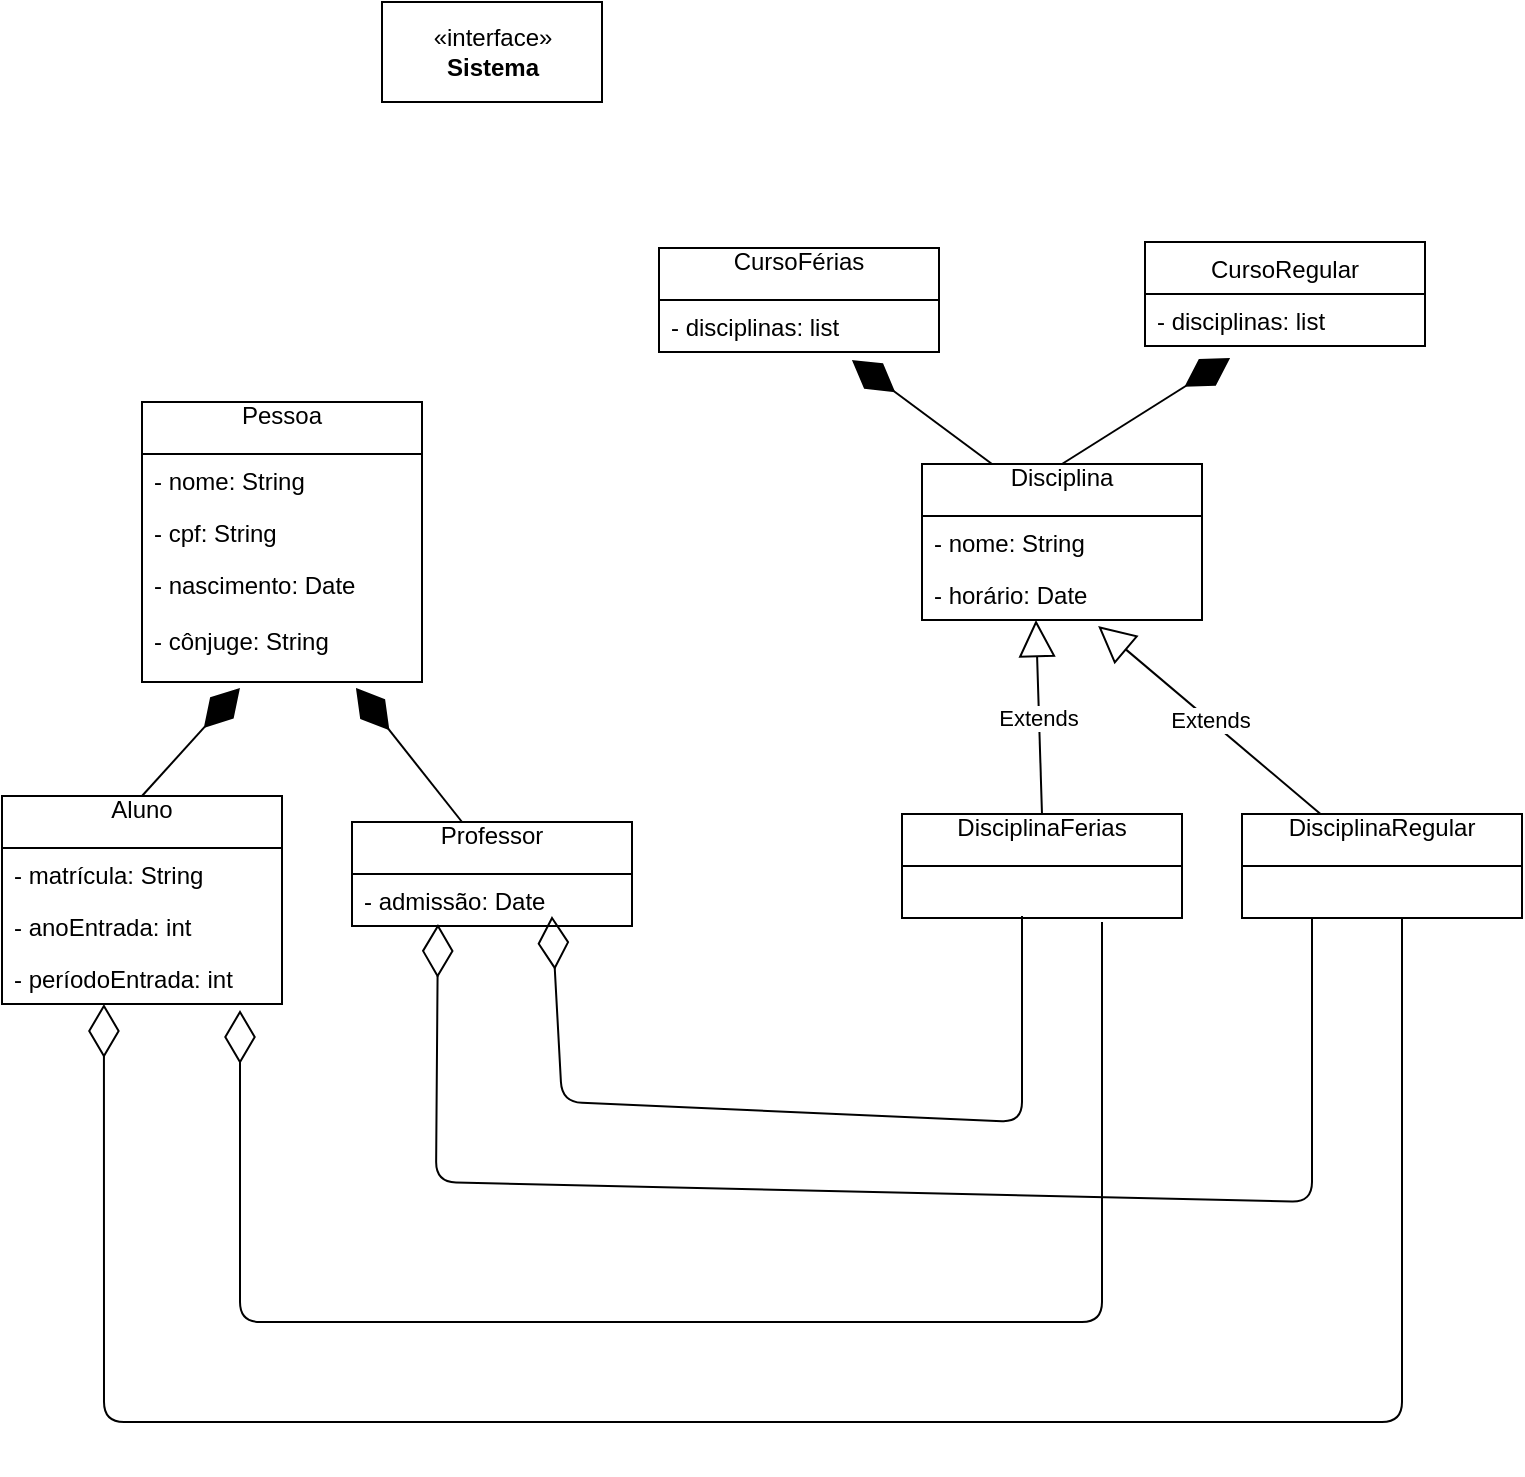 <mxfile type="device" version="10.6.3"><diagram id="2qIT-V2d6h34Lu8ehYae" name="Page-1"><mxGraphModel grid="1" dx="840" dy="478" gridSize="10" guides="1" tooltips="1" connect="1" arrows="1" fold="1" page="1" pageScale="1" pageWidth="827" pageHeight="1169" math="0" shadow="0"><root><mxCell id="0" /><mxCell id="1" parent="0" /><mxCell id="dr7GZ2p0dHBVWRRN1qLM-1" value="Pessoa&#10;" parent="1" vertex="1" style="swimlane;fontStyle=0;childLayout=stackLayout;horizontal=1;startSize=26;fillColor=none;horizontalStack=0;resizeParent=1;resizeParentMax=0;resizeLast=0;collapsible=1;marginBottom=0;"><mxGeometry as="geometry" height="140" width="140" x="70" y="220" /></mxCell><mxCell id="dr7GZ2p0dHBVWRRN1qLM-2" value="- nome: String&#10;" parent="dr7GZ2p0dHBVWRRN1qLM-1" vertex="1" style="text;strokeColor=none;fillColor=none;align=left;verticalAlign=top;spacingLeft=4;spacingRight=4;overflow=hidden;rotatable=0;points=[[0,0.5],[1,0.5]];portConstraint=eastwest;"><mxGeometry as="geometry" height="26" width="140" y="26" /></mxCell><mxCell id="dr7GZ2p0dHBVWRRN1qLM-3" value="- cpf: String&#10;" parent="dr7GZ2p0dHBVWRRN1qLM-1" vertex="1" style="text;strokeColor=none;fillColor=none;align=left;verticalAlign=top;spacingLeft=4;spacingRight=4;overflow=hidden;rotatable=0;points=[[0,0.5],[1,0.5]];portConstraint=eastwest;"><mxGeometry as="geometry" height="26" width="140" y="52" /></mxCell><mxCell id="dr7GZ2p0dHBVWRRN1qLM-4" value="- nascimento: Date&#10;&#10;- cônjuge: String" parent="dr7GZ2p0dHBVWRRN1qLM-1" vertex="1" style="text;strokeColor=none;fillColor=none;align=left;verticalAlign=top;spacingLeft=4;spacingRight=4;overflow=hidden;rotatable=0;points=[[0,0.5],[1,0.5]];portConstraint=eastwest;"><mxGeometry as="geometry" height="62" width="140" y="78" /></mxCell><mxCell id="dr7GZ2p0dHBVWRRN1qLM-5" value="Aluno&#10;" parent="1" vertex="1" style="swimlane;fontStyle=0;childLayout=stackLayout;horizontal=1;startSize=26;fillColor=none;horizontalStack=0;resizeParent=1;resizeParentMax=0;resizeLast=0;collapsible=1;marginBottom=0;"><mxGeometry as="geometry" height="104" width="140" y="417" /></mxCell><mxCell id="dr7GZ2p0dHBVWRRN1qLM-6" value="- matrícula: String&#10;" parent="dr7GZ2p0dHBVWRRN1qLM-5" vertex="1" style="text;strokeColor=none;fillColor=none;align=left;verticalAlign=top;spacingLeft=4;spacingRight=4;overflow=hidden;rotatable=0;points=[[0,0.5],[1,0.5]];portConstraint=eastwest;"><mxGeometry as="geometry" height="26" width="140" y="26" /></mxCell><mxCell id="dr7GZ2p0dHBVWRRN1qLM-7" value="- anoEntrada: int&#10;" parent="dr7GZ2p0dHBVWRRN1qLM-5" vertex="1" style="text;strokeColor=none;fillColor=none;align=left;verticalAlign=top;spacingLeft=4;spacingRight=4;overflow=hidden;rotatable=0;points=[[0,0.5],[1,0.5]];portConstraint=eastwest;"><mxGeometry as="geometry" height="26" width="140" y="52" /></mxCell><mxCell id="dr7GZ2p0dHBVWRRN1qLM-8" value="- períodoEntrada: int&#10;" parent="dr7GZ2p0dHBVWRRN1qLM-5" vertex="1" style="text;strokeColor=none;fillColor=none;align=left;verticalAlign=top;spacingLeft=4;spacingRight=4;overflow=hidden;rotatable=0;points=[[0,0.5],[1,0.5]];portConstraint=eastwest;"><mxGeometry as="geometry" height="26" width="140" y="78" /></mxCell><mxCell id="dr7GZ2p0dHBVWRRN1qLM-10" value="Professor&#10;" parent="1" vertex="1" style="swimlane;fontStyle=0;childLayout=stackLayout;horizontal=1;startSize=26;fillColor=none;horizontalStack=0;resizeParent=1;resizeParentMax=0;resizeLast=0;collapsible=1;marginBottom=0;"><mxGeometry as="geometry" height="52" width="140" x="175" y="430" /></mxCell><mxCell id="dr7GZ2p0dHBVWRRN1qLM-11" value="- admissão: Date&#10;" parent="dr7GZ2p0dHBVWRRN1qLM-10" vertex="1" style="text;strokeColor=none;fillColor=none;align=left;verticalAlign=top;spacingLeft=4;spacingRight=4;overflow=hidden;rotatable=0;points=[[0,0.5],[1,0.5]];portConstraint=eastwest;"><mxGeometry as="geometry" height="26" width="140" y="26" /></mxCell><mxCell id="dr7GZ2p0dHBVWRRN1qLM-16" value="Disciplina&#10;" parent="1" vertex="1" style="swimlane;fontStyle=0;childLayout=stackLayout;horizontal=1;startSize=26;fillColor=none;horizontalStack=0;resizeParent=1;resizeParentMax=0;resizeLast=0;collapsible=1;marginBottom=0;"><mxGeometry as="geometry" height="78" width="140" x="460" y="251" /></mxCell><mxCell id="dr7GZ2p0dHBVWRRN1qLM-17" value="- nome: String&#10;" parent="dr7GZ2p0dHBVWRRN1qLM-16" vertex="1" style="text;strokeColor=none;fillColor=none;align=left;verticalAlign=top;spacingLeft=4;spacingRight=4;overflow=hidden;rotatable=0;points=[[0,0.5],[1,0.5]];portConstraint=eastwest;"><mxGeometry as="geometry" height="26" width="140" y="26" /></mxCell><mxCell id="dr7GZ2p0dHBVWRRN1qLM-18" value="- horário: Date&#10;" parent="dr7GZ2p0dHBVWRRN1qLM-16" vertex="1" style="text;strokeColor=none;fillColor=none;align=left;verticalAlign=top;spacingLeft=4;spacingRight=4;overflow=hidden;rotatable=0;points=[[0,0.5],[1,0.5]];portConstraint=eastwest;"><mxGeometry as="geometry" height="26" width="140" y="52" /></mxCell><mxCell id="dr7GZ2p0dHBVWRRN1qLM-20" value="DisciplinaFerias&#10;" parent="1" vertex="1" style="swimlane;fontStyle=0;childLayout=stackLayout;horizontal=1;startSize=26;fillColor=none;horizontalStack=0;resizeParent=1;resizeParentMax=0;resizeLast=0;collapsible=1;marginBottom=0;"><mxGeometry as="geometry" height="52" width="140" x="450" y="426" /></mxCell><mxCell id="dr7GZ2p0dHBVWRRN1qLM-24" value="DisciplinaRegular&#10;" parent="1" vertex="1" style="swimlane;fontStyle=0;childLayout=stackLayout;horizontal=1;startSize=26;fillColor=none;horizontalStack=0;resizeParent=1;resizeParentMax=0;resizeLast=0;collapsible=1;marginBottom=0;"><mxGeometry as="geometry" height="52" width="140" x="620" y="426" /></mxCell><mxCell id="dr7GZ2p0dHBVWRRN1qLM-28" value="Extends" parent="1" style="endArrow=block;endSize=16;endFill=0;html=1;exitX=0.5;exitY=0;exitDx=0;exitDy=0;entryX=0.407;entryY=1;entryDx=0;entryDy=0;entryPerimeter=0;" target="dr7GZ2p0dHBVWRRN1qLM-18" edge="1" source="dr7GZ2p0dHBVWRRN1qLM-20"><mxGeometry as="geometry" width="160" relative="1"><mxPoint as="sourcePoint" x="450" y="400" /><mxPoint as="targetPoint" x="530" y="360" /></mxGeometry></mxCell><mxCell id="dr7GZ2p0dHBVWRRN1qLM-29" value="Extends" parent="1" style="endArrow=block;endSize=16;endFill=0;html=1;entryX=0.629;entryY=1.115;entryDx=0;entryDy=0;entryPerimeter=0;" target="dr7GZ2p0dHBVWRRN1qLM-18" edge="1" source="dr7GZ2p0dHBVWRRN1qLM-24"><mxGeometry as="geometry" width="160" relative="1"><mxPoint as="sourcePoint" x="530" y="436" /><mxPoint as="targetPoint" x="527" y="339" /></mxGeometry></mxCell><mxCell id="dr7GZ2p0dHBVWRRN1qLM-30" value="«interface»&lt;br&gt;&lt;b&gt;Sistema&lt;/b&gt;" parent="1" vertex="1" style="html=1;"><mxGeometry as="geometry" height="50" width="110" x="190" y="20" /></mxCell><mxCell id="xHMvG36gQrGaQT4AXWp6-2" value="CursoFérias&#10;" parent="1" vertex="1" style="swimlane;fontStyle=0;childLayout=stackLayout;horizontal=1;startSize=26;fillColor=none;horizontalStack=0;resizeParent=1;resizeParentMax=0;resizeLast=0;collapsible=1;marginBottom=0;"><mxGeometry as="geometry" height="52" width="140" x="328.5" y="143" /></mxCell><mxCell id="xHMvG36gQrGaQT4AXWp6-3" value="- disciplinas: list&#10;" parent="xHMvG36gQrGaQT4AXWp6-2" vertex="1" style="text;strokeColor=none;fillColor=none;align=left;verticalAlign=top;spacingLeft=4;spacingRight=4;overflow=hidden;rotatable=0;points=[[0,0.5],[1,0.5]];portConstraint=eastwest;"><mxGeometry as="geometry" height="26" width="140" y="26" /></mxCell><mxCell id="xHMvG36gQrGaQT4AXWp6-6" value="CursoRegular" parent="1" vertex="1" style="swimlane;fontStyle=0;childLayout=stackLayout;horizontal=1;startSize=26;fillColor=none;horizontalStack=0;resizeParent=1;resizeParentMax=0;resizeLast=0;collapsible=1;marginBottom=0;"><mxGeometry as="geometry" height="52" width="140" x="571.5" y="140" /></mxCell><mxCell id="xHMvG36gQrGaQT4AXWp6-7" value="- disciplinas: list&#10;" parent="xHMvG36gQrGaQT4AXWp6-6" vertex="1" style="text;strokeColor=none;fillColor=none;align=left;verticalAlign=top;spacingLeft=4;spacingRight=4;overflow=hidden;rotatable=0;points=[[0,0.5],[1,0.5]];portConstraint=eastwest;"><mxGeometry as="geometry" height="26" width="140" y="26" /></mxCell><mxCell id="xHMvG36gQrGaQT4AXWp6-8" value="" parent="1" style="endArrow=diamondThin;endFill=1;endSize=24;html=1;entryX=0.35;entryY=1.048;entryDx=0;entryDy=0;entryPerimeter=0;exitX=0.5;exitY=0;exitDx=0;exitDy=0;" target="dr7GZ2p0dHBVWRRN1qLM-4" edge="1" source="dr7GZ2p0dHBVWRRN1qLM-5"><mxGeometry as="geometry" width="160" relative="1"><mxPoint as="sourcePoint" x="30" y="630" /><mxPoint as="targetPoint" x="190" y="630" /></mxGeometry></mxCell><mxCell id="xHMvG36gQrGaQT4AXWp6-10" value="" parent="1" style="endArrow=diamondThin;endFill=1;endSize=24;html=1;entryX=0.764;entryY=1.048;entryDx=0;entryDy=0;entryPerimeter=0;exitX=0.393;exitY=0;exitDx=0;exitDy=0;exitPerimeter=0;" target="dr7GZ2p0dHBVWRRN1qLM-4" edge="1" source="dr7GZ2p0dHBVWRRN1qLM-10"><mxGeometry as="geometry" width="160" relative="1"><mxPoint as="sourcePoint" x="30" y="630" /><mxPoint as="targetPoint" x="190" y="630" /></mxGeometry></mxCell><mxCell id="xHMvG36gQrGaQT4AXWp6-11" value="" parent="1" style="endArrow=diamondThin;endFill=1;endSize=24;html=1;entryX=0.304;entryY=1.231;entryDx=0;entryDy=0;entryPerimeter=0;exitX=0.5;exitY=0;exitDx=0;exitDy=0;" target="xHMvG36gQrGaQT4AXWp6-7" edge="1" source="dr7GZ2p0dHBVWRRN1qLM-16"><mxGeometry as="geometry" width="160" relative="1"><mxPoint as="sourcePoint" x="280" y="271" /><mxPoint as="targetPoint" x="440" y="271" /></mxGeometry></mxCell><mxCell id="xHMvG36gQrGaQT4AXWp6-12" value="" parent="1" style="endArrow=diamondThin;endFill=1;endSize=24;html=1;entryX=0.689;entryY=1.154;entryDx=0;entryDy=0;entryPerimeter=0;exitX=0.25;exitY=0;exitDx=0;exitDy=0;" target="xHMvG36gQrGaQT4AXWp6-3" edge="1" source="dr7GZ2p0dHBVWRRN1qLM-16"><mxGeometry as="geometry" width="160" relative="1"><mxPoint as="sourcePoint" x="280" y="230" /><mxPoint as="targetPoint" x="440" y="230" /></mxGeometry></mxCell><mxCell id="xHMvG36gQrGaQT4AXWp6-14" value="" parent="1" style="endArrow=diamondThin;endFill=0;endSize=24;html=1;entryX=0.85;entryY=1.115;entryDx=0;entryDy=0;entryPerimeter=0;" edge="1"><mxGeometry as="geometry" width="160" relative="1"><mxPoint as="sourcePoint" x="550" y="480" /><mxPoint as="targetPoint" x="119" y="524" /><Array as="points"><mxPoint x="550" y="680" /><mxPoint x="119" y="680" /></Array></mxGeometry></mxCell><mxCell id="xHMvG36gQrGaQT4AXWp6-15" value="" parent="1" style="endArrow=diamondThin;endFill=0;endSize=24;html=1;entryX=0.714;entryY=0.808;entryDx=0;entryDy=0;entryPerimeter=0;" target="dr7GZ2p0dHBVWRRN1qLM-11" edge="1"><mxGeometry as="geometry" width="160" relative="1"><mxPoint as="sourcePoint" x="510" y="477" /><mxPoint as="targetPoint" x="280" y="489" /><Array as="points"><mxPoint x="510" y="580" /><mxPoint x="280" y="570" /></Array></mxGeometry></mxCell><mxCell id="xHMvG36gQrGaQT4AXWp6-16" value="" parent="1" style="endArrow=diamondThin;endFill=0;endSize=24;html=1;entryX=0.364;entryY=1;entryDx=0;entryDy=0;entryPerimeter=0;" target="dr7GZ2p0dHBVWRRN1qLM-8" edge="1"><mxGeometry as="geometry" width="160" relative="1"><mxPoint as="sourcePoint" x="700" y="478" /><mxPoint as="targetPoint" x="170" y="690" /><Array as="points"><mxPoint x="700" y="730" /><mxPoint x="51" y="730" /></Array></mxGeometry></mxCell><mxCell id="xHMvG36gQrGaQT4AXWp6-17" value="" parent="1" style="endArrow=diamondThin;endFill=0;endSize=24;html=1;entryX=0.307;entryY=0.962;entryDx=0;entryDy=0;entryPerimeter=0;exitX=0.25;exitY=1;exitDx=0;exitDy=0;" target="dr7GZ2p0dHBVWRRN1qLM-11" edge="1" source="dr7GZ2p0dHBVWRRN1qLM-24"><mxGeometry as="geometry" width="160" relative="1"><mxPoint as="sourcePoint" x="710" y="480" /><mxPoint as="targetPoint" x="170" y="770" /><Array as="points"><mxPoint x="655" y="620" /><mxPoint x="217" y="610" /></Array></mxGeometry></mxCell></root></mxGraphModel></diagram></mxfile>